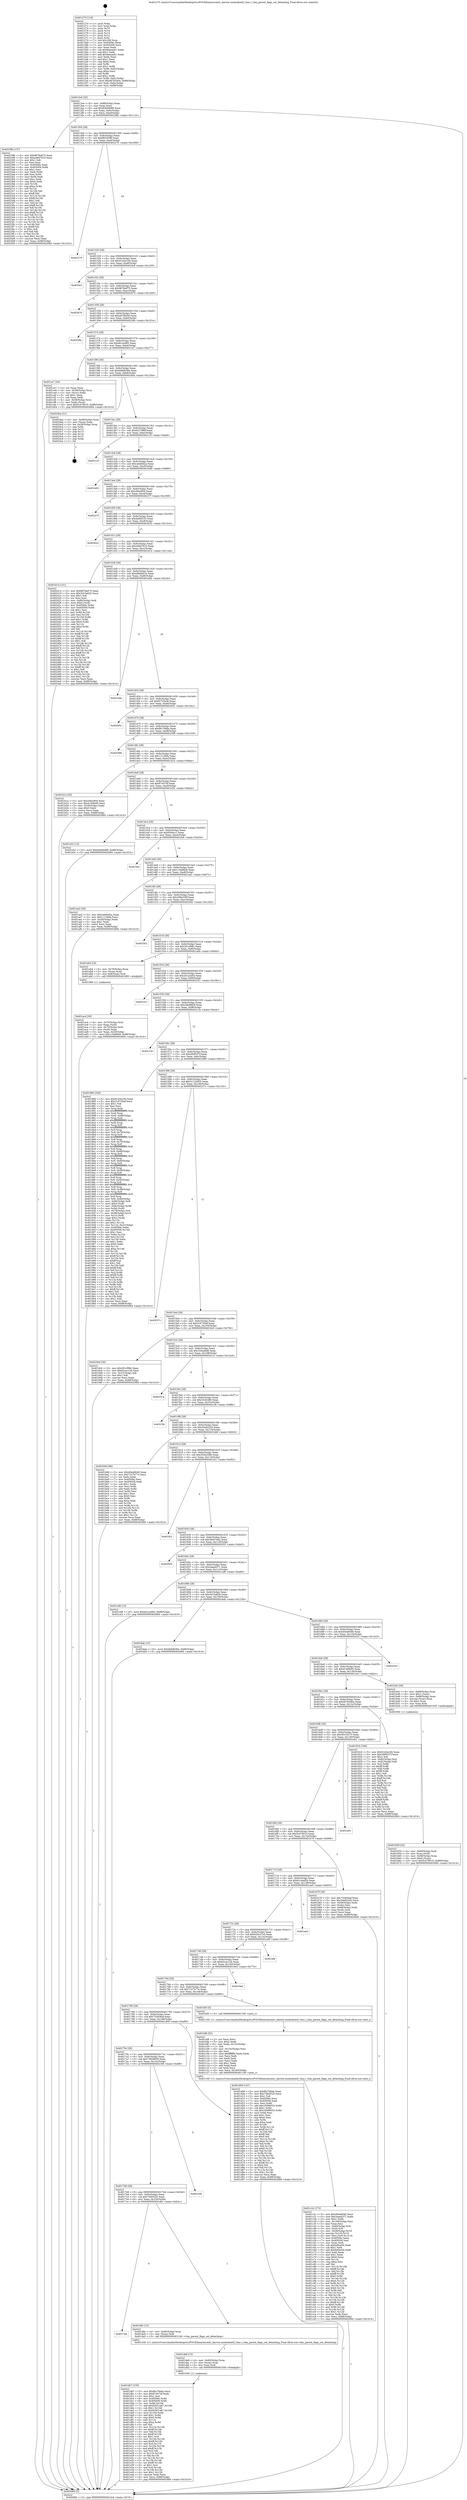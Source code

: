 digraph "0x401270" {
  label = "0x401270 (/mnt/c/Users/mathe/Desktop/tcc/POCII/binaries/extr_darwin-xnubsdnetif_vlan.c_vlan_parent_flags_set_detaching_Final-ollvm.out::main(0))"
  labelloc = "t"
  node[shape=record]

  Entry [label="",width=0.3,height=0.3,shape=circle,fillcolor=black,style=filled]
  "0x4012e4" [label="{
     0x4012e4 [32]\l
     | [instrs]\l
     &nbsp;&nbsp;0x4012e4 \<+6\>: mov -0x88(%rbp),%eax\l
     &nbsp;&nbsp;0x4012ea \<+2\>: mov %eax,%ecx\l
     &nbsp;&nbsp;0x4012ec \<+6\>: sub $0x82849d89,%ecx\l
     &nbsp;&nbsp;0x4012f2 \<+6\>: mov %eax,-0x9c(%rbp)\l
     &nbsp;&nbsp;0x4012f8 \<+6\>: mov %ecx,-0xa0(%rbp)\l
     &nbsp;&nbsp;0x4012fe \<+6\>: je 000000000040238b \<main+0x111b\>\l
  }"]
  "0x40238b" [label="{
     0x40238b [137]\l
     | [instrs]\l
     &nbsp;&nbsp;0x40238b \<+5\>: mov $0x9678a975,%eax\l
     &nbsp;&nbsp;0x402390 \<+5\>: mov $0xe48d7610,%ecx\l
     &nbsp;&nbsp;0x402395 \<+2\>: mov $0x1,%dl\l
     &nbsp;&nbsp;0x402397 \<+2\>: xor %esi,%esi\l
     &nbsp;&nbsp;0x402399 \<+7\>: mov 0x40506c,%edi\l
     &nbsp;&nbsp;0x4023a0 \<+8\>: mov 0x405058,%r8d\l
     &nbsp;&nbsp;0x4023a8 \<+3\>: sub $0x1,%esi\l
     &nbsp;&nbsp;0x4023ab \<+3\>: mov %edi,%r9d\l
     &nbsp;&nbsp;0x4023ae \<+3\>: add %esi,%r9d\l
     &nbsp;&nbsp;0x4023b1 \<+4\>: imul %r9d,%edi\l
     &nbsp;&nbsp;0x4023b5 \<+3\>: and $0x1,%edi\l
     &nbsp;&nbsp;0x4023b8 \<+3\>: cmp $0x0,%edi\l
     &nbsp;&nbsp;0x4023bb \<+4\>: sete %r10b\l
     &nbsp;&nbsp;0x4023bf \<+4\>: cmp $0xa,%r8d\l
     &nbsp;&nbsp;0x4023c3 \<+4\>: setl %r11b\l
     &nbsp;&nbsp;0x4023c7 \<+3\>: mov %r10b,%bl\l
     &nbsp;&nbsp;0x4023ca \<+3\>: xor $0xff,%bl\l
     &nbsp;&nbsp;0x4023cd \<+3\>: mov %r11b,%r14b\l
     &nbsp;&nbsp;0x4023d0 \<+4\>: xor $0xff,%r14b\l
     &nbsp;&nbsp;0x4023d4 \<+3\>: xor $0x1,%dl\l
     &nbsp;&nbsp;0x4023d7 \<+3\>: mov %bl,%r15b\l
     &nbsp;&nbsp;0x4023da \<+4\>: and $0xff,%r15b\l
     &nbsp;&nbsp;0x4023de \<+3\>: and %dl,%r10b\l
     &nbsp;&nbsp;0x4023e1 \<+3\>: mov %r14b,%r12b\l
     &nbsp;&nbsp;0x4023e4 \<+4\>: and $0xff,%r12b\l
     &nbsp;&nbsp;0x4023e8 \<+3\>: and %dl,%r11b\l
     &nbsp;&nbsp;0x4023eb \<+3\>: or %r10b,%r15b\l
     &nbsp;&nbsp;0x4023ee \<+3\>: or %r11b,%r12b\l
     &nbsp;&nbsp;0x4023f1 \<+3\>: xor %r12b,%r15b\l
     &nbsp;&nbsp;0x4023f4 \<+3\>: or %r14b,%bl\l
     &nbsp;&nbsp;0x4023f7 \<+3\>: xor $0xff,%bl\l
     &nbsp;&nbsp;0x4023fa \<+3\>: or $0x1,%dl\l
     &nbsp;&nbsp;0x4023fd \<+2\>: and %dl,%bl\l
     &nbsp;&nbsp;0x4023ff \<+3\>: or %bl,%r15b\l
     &nbsp;&nbsp;0x402402 \<+4\>: test $0x1,%r15b\l
     &nbsp;&nbsp;0x402406 \<+3\>: cmovne %ecx,%eax\l
     &nbsp;&nbsp;0x402409 \<+6\>: mov %eax,-0x88(%rbp)\l
     &nbsp;&nbsp;0x40240f \<+5\>: jmp 0000000000402684 \<main+0x1414\>\l
  }"]
  "0x401304" [label="{
     0x401304 [28]\l
     | [instrs]\l
     &nbsp;&nbsp;0x401304 \<+5\>: jmp 0000000000401309 \<main+0x99\>\l
     &nbsp;&nbsp;0x401309 \<+6\>: mov -0x9c(%rbp),%eax\l
     &nbsp;&nbsp;0x40130f \<+5\>: sub $0x8fc555f8,%eax\l
     &nbsp;&nbsp;0x401314 \<+6\>: mov %eax,-0xa4(%rbp)\l
     &nbsp;&nbsp;0x40131a \<+6\>: je 0000000000402270 \<main+0x1000\>\l
  }"]
  Exit [label="",width=0.3,height=0.3,shape=circle,fillcolor=black,style=filled,peripheries=2]
  "0x402270" [label="{
     0x402270\l
  }", style=dashed]
  "0x401320" [label="{
     0x401320 [28]\l
     | [instrs]\l
     &nbsp;&nbsp;0x401320 \<+5\>: jmp 0000000000401325 \<main+0xb5\>\l
     &nbsp;&nbsp;0x401325 \<+6\>: mov -0x9c(%rbp),%eax\l
     &nbsp;&nbsp;0x40132b \<+5\>: sub $0x91d3a194,%eax\l
     &nbsp;&nbsp;0x401330 \<+6\>: mov %eax,-0xa8(%rbp)\l
     &nbsp;&nbsp;0x401336 \<+6\>: je 00000000004024cf \<main+0x125f\>\l
  }"]
  "0x401db7" [label="{
     0x401db7 [155]\l
     | [instrs]\l
     &nbsp;&nbsp;0x401db7 \<+5\>: mov $0xf9c70b6a,%ecx\l
     &nbsp;&nbsp;0x401dbc \<+5\>: mov $0x87e074f,%edx\l
     &nbsp;&nbsp;0x401dc1 \<+3\>: mov $0x1,%sil\l
     &nbsp;&nbsp;0x401dc4 \<+8\>: mov 0x40506c,%r8d\l
     &nbsp;&nbsp;0x401dcc \<+8\>: mov 0x405058,%r9d\l
     &nbsp;&nbsp;0x401dd4 \<+3\>: mov %r8d,%r10d\l
     &nbsp;&nbsp;0x401dd7 \<+7\>: add $0x92931a67,%r10d\l
     &nbsp;&nbsp;0x401dde \<+4\>: sub $0x1,%r10d\l
     &nbsp;&nbsp;0x401de2 \<+7\>: sub $0x92931a67,%r10d\l
     &nbsp;&nbsp;0x401de9 \<+4\>: imul %r10d,%r8d\l
     &nbsp;&nbsp;0x401ded \<+4\>: and $0x1,%r8d\l
     &nbsp;&nbsp;0x401df1 \<+4\>: cmp $0x0,%r8d\l
     &nbsp;&nbsp;0x401df5 \<+4\>: sete %r11b\l
     &nbsp;&nbsp;0x401df9 \<+4\>: cmp $0xa,%r9d\l
     &nbsp;&nbsp;0x401dfd \<+3\>: setl %bl\l
     &nbsp;&nbsp;0x401e00 \<+3\>: mov %r11b,%r14b\l
     &nbsp;&nbsp;0x401e03 \<+4\>: xor $0xff,%r14b\l
     &nbsp;&nbsp;0x401e07 \<+3\>: mov %bl,%r15b\l
     &nbsp;&nbsp;0x401e0a \<+4\>: xor $0xff,%r15b\l
     &nbsp;&nbsp;0x401e0e \<+4\>: xor $0x1,%sil\l
     &nbsp;&nbsp;0x401e12 \<+3\>: mov %r14b,%r12b\l
     &nbsp;&nbsp;0x401e15 \<+4\>: and $0xff,%r12b\l
     &nbsp;&nbsp;0x401e19 \<+3\>: and %sil,%r11b\l
     &nbsp;&nbsp;0x401e1c \<+3\>: mov %r15b,%r13b\l
     &nbsp;&nbsp;0x401e1f \<+4\>: and $0xff,%r13b\l
     &nbsp;&nbsp;0x401e23 \<+3\>: and %sil,%bl\l
     &nbsp;&nbsp;0x401e26 \<+3\>: or %r11b,%r12b\l
     &nbsp;&nbsp;0x401e29 \<+3\>: or %bl,%r13b\l
     &nbsp;&nbsp;0x401e2c \<+3\>: xor %r13b,%r12b\l
     &nbsp;&nbsp;0x401e2f \<+3\>: or %r15b,%r14b\l
     &nbsp;&nbsp;0x401e32 \<+4\>: xor $0xff,%r14b\l
     &nbsp;&nbsp;0x401e36 \<+4\>: or $0x1,%sil\l
     &nbsp;&nbsp;0x401e3a \<+3\>: and %sil,%r14b\l
     &nbsp;&nbsp;0x401e3d \<+3\>: or %r14b,%r12b\l
     &nbsp;&nbsp;0x401e40 \<+4\>: test $0x1,%r12b\l
     &nbsp;&nbsp;0x401e44 \<+3\>: cmovne %edx,%ecx\l
     &nbsp;&nbsp;0x401e47 \<+6\>: mov %ecx,-0x88(%rbp)\l
     &nbsp;&nbsp;0x401e4d \<+5\>: jmp 0000000000402684 \<main+0x1414\>\l
  }"]
  "0x4024cf" [label="{
     0x4024cf\l
  }", style=dashed]
  "0x40133c" [label="{
     0x40133c [28]\l
     | [instrs]\l
     &nbsp;&nbsp;0x40133c \<+5\>: jmp 0000000000401341 \<main+0xd1\>\l
     &nbsp;&nbsp;0x401341 \<+6\>: mov -0x9c(%rbp),%eax\l
     &nbsp;&nbsp;0x401347 \<+5\>: sub $0x9678a975,%eax\l
     &nbsp;&nbsp;0x40134c \<+6\>: mov %eax,-0xac(%rbp)\l
     &nbsp;&nbsp;0x401352 \<+6\>: je 0000000000402670 \<main+0x1400\>\l
  }"]
  "0x401da8" [label="{
     0x401da8 [15]\l
     | [instrs]\l
     &nbsp;&nbsp;0x401da8 \<+4\>: mov -0x60(%rbp),%rax\l
     &nbsp;&nbsp;0x401dac \<+3\>: mov (%rax),%rax\l
     &nbsp;&nbsp;0x401daf \<+3\>: mov %rax,%rdi\l
     &nbsp;&nbsp;0x401db2 \<+5\>: call 0000000000401030 \<free@plt\>\l
     | [calls]\l
     &nbsp;&nbsp;0x401030 \{1\} (unknown)\l
  }"]
  "0x402670" [label="{
     0x402670\l
  }", style=dashed]
  "0x401358" [label="{
     0x401358 [28]\l
     | [instrs]\l
     &nbsp;&nbsp;0x401358 \<+5\>: jmp 000000000040135d \<main+0xed\>\l
     &nbsp;&nbsp;0x40135d \<+6\>: mov -0x9c(%rbp),%eax\l
     &nbsp;&nbsp;0x401363 \<+5\>: sub $0xa67fb63d,%eax\l
     &nbsp;&nbsp;0x401368 \<+6\>: mov %eax,-0xb0(%rbp)\l
     &nbsp;&nbsp;0x40136e \<+6\>: je 000000000040228e \<main+0x101e\>\l
  }"]
  "0x4017d4" [label="{
     0x4017d4\l
  }", style=dashed]
  "0x40228e" [label="{
     0x40228e\l
  }", style=dashed]
  "0x401374" [label="{
     0x401374 [28]\l
     | [instrs]\l
     &nbsp;&nbsp;0x401374 \<+5\>: jmp 0000000000401379 \<main+0x109\>\l
     &nbsp;&nbsp;0x401379 \<+6\>: mov -0x9c(%rbp),%eax\l
     &nbsp;&nbsp;0x40137f \<+5\>: sub $0xbb1ac683,%eax\l
     &nbsp;&nbsp;0x401384 \<+6\>: mov %eax,-0xb4(%rbp)\l
     &nbsp;&nbsp;0x40138a \<+6\>: je 0000000000401ce7 \<main+0xa77\>\l
  }"]
  "0x401d9c" [label="{
     0x401d9c [12]\l
     | [instrs]\l
     &nbsp;&nbsp;0x401d9c \<+4\>: mov -0x60(%rbp),%rax\l
     &nbsp;&nbsp;0x401da0 \<+3\>: mov (%rax),%rdi\l
     &nbsp;&nbsp;0x401da3 \<+5\>: call 0000000000401240 \<vlan_parent_flags_set_detaching\>\l
     | [calls]\l
     &nbsp;&nbsp;0x401240 \{1\} (/mnt/c/Users/mathe/Desktop/tcc/POCII/binaries/extr_darwin-xnubsdnetif_vlan.c_vlan_parent_flags_set_detaching_Final-ollvm.out::vlan_parent_flags_set_detaching)\l
  }"]
  "0x401ce7" [label="{
     0x401ce7 [34]\l
     | [instrs]\l
     &nbsp;&nbsp;0x401ce7 \<+2\>: xor %eax,%eax\l
     &nbsp;&nbsp;0x401ce9 \<+4\>: mov -0x58(%rbp),%rcx\l
     &nbsp;&nbsp;0x401ced \<+2\>: mov (%rcx),%edx\l
     &nbsp;&nbsp;0x401cef \<+3\>: sub $0x1,%eax\l
     &nbsp;&nbsp;0x401cf2 \<+2\>: sub %eax,%edx\l
     &nbsp;&nbsp;0x401cf4 \<+4\>: mov -0x58(%rbp),%rcx\l
     &nbsp;&nbsp;0x401cf8 \<+2\>: mov %edx,(%rcx)\l
     &nbsp;&nbsp;0x401cfa \<+10\>: movl $0x5c478010,-0x88(%rbp)\l
     &nbsp;&nbsp;0x401d04 \<+5\>: jmp 0000000000402684 \<main+0x1414\>\l
  }"]
  "0x401390" [label="{
     0x401390 [28]\l
     | [instrs]\l
     &nbsp;&nbsp;0x401390 \<+5\>: jmp 0000000000401395 \<main+0x125\>\l
     &nbsp;&nbsp;0x401395 \<+6\>: mov -0x9c(%rbp),%eax\l
     &nbsp;&nbsp;0x40139b \<+5\>: sub $0xbb8d638e,%eax\l
     &nbsp;&nbsp;0x4013a0 \<+6\>: mov %eax,-0xb8(%rbp)\l
     &nbsp;&nbsp;0x4013a6 \<+6\>: je 00000000004024ba \<main+0x124a\>\l
  }"]
  "0x4017b8" [label="{
     0x4017b8 [28]\l
     | [instrs]\l
     &nbsp;&nbsp;0x4017b8 \<+5\>: jmp 00000000004017bd \<main+0x54d\>\l
     &nbsp;&nbsp;0x4017bd \<+6\>: mov -0x9c(%rbp),%eax\l
     &nbsp;&nbsp;0x4017c3 \<+5\>: sub $0x73fd3525,%eax\l
     &nbsp;&nbsp;0x4017c8 \<+6\>: mov %eax,-0x150(%rbp)\l
     &nbsp;&nbsp;0x4017ce \<+6\>: je 0000000000401d9c \<main+0xb2c\>\l
  }"]
  "0x4024ba" [label="{
     0x4024ba [21]\l
     | [instrs]\l
     &nbsp;&nbsp;0x4024ba \<+4\>: mov -0x80(%rbp),%rax\l
     &nbsp;&nbsp;0x4024be \<+2\>: mov (%rax),%eax\l
     &nbsp;&nbsp;0x4024c0 \<+4\>: lea -0x28(%rbp),%rsp\l
     &nbsp;&nbsp;0x4024c4 \<+1\>: pop %rbx\l
     &nbsp;&nbsp;0x4024c5 \<+2\>: pop %r12\l
     &nbsp;&nbsp;0x4024c7 \<+2\>: pop %r13\l
     &nbsp;&nbsp;0x4024c9 \<+2\>: pop %r14\l
     &nbsp;&nbsp;0x4024cb \<+2\>: pop %r15\l
     &nbsp;&nbsp;0x4024cd \<+1\>: pop %rbp\l
     &nbsp;&nbsp;0x4024ce \<+1\>: ret\l
  }"]
  "0x4013ac" [label="{
     0x4013ac [28]\l
     | [instrs]\l
     &nbsp;&nbsp;0x4013ac \<+5\>: jmp 00000000004013b1 \<main+0x141\>\l
     &nbsp;&nbsp;0x4013b1 \<+6\>: mov -0x9c(%rbp),%eax\l
     &nbsp;&nbsp;0x4013b7 \<+5\>: sub $0xbc278f6f,%eax\l
     &nbsp;&nbsp;0x4013bc \<+6\>: mov %eax,-0xbc(%rbp)\l
     &nbsp;&nbsp;0x4013c2 \<+6\>: je 000000000040212f \<main+0xebf\>\l
  }"]
  "0x402168" [label="{
     0x402168\l
  }", style=dashed]
  "0x40212f" [label="{
     0x40212f\l
  }", style=dashed]
  "0x4013c8" [label="{
     0x4013c8 [28]\l
     | [instrs]\l
     &nbsp;&nbsp;0x4013c8 \<+5\>: jmp 00000000004013cd \<main+0x15d\>\l
     &nbsp;&nbsp;0x4013cd \<+6\>: mov -0x9c(%rbp),%eax\l
     &nbsp;&nbsp;0x4013d3 \<+5\>: sub $0xcedd4d2a,%eax\l
     &nbsp;&nbsp;0x4013d8 \<+6\>: mov %eax,-0xc0(%rbp)\l
     &nbsp;&nbsp;0x4013de \<+6\>: je 0000000000401b00 \<main+0x890\>\l
  }"]
  "0x40179c" [label="{
     0x40179c [28]\l
     | [instrs]\l
     &nbsp;&nbsp;0x40179c \<+5\>: jmp 00000000004017a1 \<main+0x531\>\l
     &nbsp;&nbsp;0x4017a1 \<+6\>: mov -0x9c(%rbp),%eax\l
     &nbsp;&nbsp;0x4017a7 \<+5\>: sub $0x73858659,%eax\l
     &nbsp;&nbsp;0x4017ac \<+6\>: mov %eax,-0x14c(%rbp)\l
     &nbsp;&nbsp;0x4017b2 \<+6\>: je 0000000000402168 \<main+0xef8\>\l
  }"]
  "0x401b00" [label="{
     0x401b00\l
  }", style=dashed]
  "0x4013e4" [label="{
     0x4013e4 [28]\l
     | [instrs]\l
     &nbsp;&nbsp;0x4013e4 \<+5\>: jmp 00000000004013e9 \<main+0x179\>\l
     &nbsp;&nbsp;0x4013e9 \<+6\>: mov -0x9c(%rbp),%eax\l
     &nbsp;&nbsp;0x4013ef \<+5\>: sub $0xcf4ec804,%eax\l
     &nbsp;&nbsp;0x4013f4 \<+6\>: mov %eax,-0xc4(%rbp)\l
     &nbsp;&nbsp;0x4013fa \<+6\>: je 000000000040227f \<main+0x100f\>\l
  }"]
  "0x401d09" [label="{
     0x401d09 [147]\l
     | [instrs]\l
     &nbsp;&nbsp;0x401d09 \<+5\>: mov $0xf9c70b6a,%eax\l
     &nbsp;&nbsp;0x401d0e \<+5\>: mov $0x73fd3525,%ecx\l
     &nbsp;&nbsp;0x401d13 \<+2\>: mov $0x1,%dl\l
     &nbsp;&nbsp;0x401d15 \<+7\>: mov 0x40506c,%esi\l
     &nbsp;&nbsp;0x401d1c \<+7\>: mov 0x405058,%edi\l
     &nbsp;&nbsp;0x401d23 \<+3\>: mov %esi,%r8d\l
     &nbsp;&nbsp;0x401d26 \<+7\>: add $0x16596053,%r8d\l
     &nbsp;&nbsp;0x401d2d \<+4\>: sub $0x1,%r8d\l
     &nbsp;&nbsp;0x401d31 \<+7\>: sub $0x16596053,%r8d\l
     &nbsp;&nbsp;0x401d38 \<+4\>: imul %r8d,%esi\l
     &nbsp;&nbsp;0x401d3c \<+3\>: and $0x1,%esi\l
     &nbsp;&nbsp;0x401d3f \<+3\>: cmp $0x0,%esi\l
     &nbsp;&nbsp;0x401d42 \<+4\>: sete %r9b\l
     &nbsp;&nbsp;0x401d46 \<+3\>: cmp $0xa,%edi\l
     &nbsp;&nbsp;0x401d49 \<+4\>: setl %r10b\l
     &nbsp;&nbsp;0x401d4d \<+3\>: mov %r9b,%r11b\l
     &nbsp;&nbsp;0x401d50 \<+4\>: xor $0xff,%r11b\l
     &nbsp;&nbsp;0x401d54 \<+3\>: mov %r10b,%bl\l
     &nbsp;&nbsp;0x401d57 \<+3\>: xor $0xff,%bl\l
     &nbsp;&nbsp;0x401d5a \<+3\>: xor $0x0,%dl\l
     &nbsp;&nbsp;0x401d5d \<+3\>: mov %r11b,%r14b\l
     &nbsp;&nbsp;0x401d60 \<+4\>: and $0x0,%r14b\l
     &nbsp;&nbsp;0x401d64 \<+3\>: and %dl,%r9b\l
     &nbsp;&nbsp;0x401d67 \<+3\>: mov %bl,%r15b\l
     &nbsp;&nbsp;0x401d6a \<+4\>: and $0x0,%r15b\l
     &nbsp;&nbsp;0x401d6e \<+3\>: and %dl,%r10b\l
     &nbsp;&nbsp;0x401d71 \<+3\>: or %r9b,%r14b\l
     &nbsp;&nbsp;0x401d74 \<+3\>: or %r10b,%r15b\l
     &nbsp;&nbsp;0x401d77 \<+3\>: xor %r15b,%r14b\l
     &nbsp;&nbsp;0x401d7a \<+3\>: or %bl,%r11b\l
     &nbsp;&nbsp;0x401d7d \<+4\>: xor $0xff,%r11b\l
     &nbsp;&nbsp;0x401d81 \<+3\>: or $0x0,%dl\l
     &nbsp;&nbsp;0x401d84 \<+3\>: and %dl,%r11b\l
     &nbsp;&nbsp;0x401d87 \<+3\>: or %r11b,%r14b\l
     &nbsp;&nbsp;0x401d8a \<+4\>: test $0x1,%r14b\l
     &nbsp;&nbsp;0x401d8e \<+3\>: cmovne %ecx,%eax\l
     &nbsp;&nbsp;0x401d91 \<+6\>: mov %eax,-0x88(%rbp)\l
     &nbsp;&nbsp;0x401d97 \<+5\>: jmp 0000000000402684 \<main+0x1414\>\l
  }"]
  "0x40227f" [label="{
     0x40227f\l
  }", style=dashed]
  "0x401400" [label="{
     0x401400 [28]\l
     | [instrs]\l
     &nbsp;&nbsp;0x401400 \<+5\>: jmp 0000000000401405 \<main+0x195\>\l
     &nbsp;&nbsp;0x401405 \<+6\>: mov -0x9c(%rbp),%eax\l
     &nbsp;&nbsp;0x40140b \<+5\>: sub $0xde60f155,%eax\l
     &nbsp;&nbsp;0x401410 \<+6\>: mov %eax,-0xc8(%rbp)\l
     &nbsp;&nbsp;0x401416 \<+6\>: je 0000000000402632 \<main+0x13c2\>\l
  }"]
  "0x401c2c" [label="{
     0x401c2c [172]\l
     | [instrs]\l
     &nbsp;&nbsp;0x401c2c \<+5\>: mov $0x40edd046,%ecx\l
     &nbsp;&nbsp;0x401c31 \<+5\>: mov $0x3aaad371,%edx\l
     &nbsp;&nbsp;0x401c36 \<+3\>: mov $0x1,%r8b\l
     &nbsp;&nbsp;0x401c39 \<+6\>: mov -0x160(%rbp),%esi\l
     &nbsp;&nbsp;0x401c3f \<+3\>: imul %eax,%esi\l
     &nbsp;&nbsp;0x401c42 \<+4\>: mov -0x60(%rbp),%r9\l
     &nbsp;&nbsp;0x401c46 \<+3\>: mov (%r9),%r9\l
     &nbsp;&nbsp;0x401c49 \<+4\>: mov -0x58(%rbp),%r10\l
     &nbsp;&nbsp;0x401c4d \<+3\>: movslq (%r10),%r10\l
     &nbsp;&nbsp;0x401c50 \<+4\>: mov %esi,(%r9,%r10,4)\l
     &nbsp;&nbsp;0x401c54 \<+7\>: mov 0x40506c,%eax\l
     &nbsp;&nbsp;0x401c5b \<+7\>: mov 0x405058,%esi\l
     &nbsp;&nbsp;0x401c62 \<+2\>: mov %eax,%edi\l
     &nbsp;&nbsp;0x401c64 \<+6\>: sub $0xbd0ee04,%edi\l
     &nbsp;&nbsp;0x401c6a \<+3\>: sub $0x1,%edi\l
     &nbsp;&nbsp;0x401c6d \<+6\>: add $0xbd0ee04,%edi\l
     &nbsp;&nbsp;0x401c73 \<+3\>: imul %edi,%eax\l
     &nbsp;&nbsp;0x401c76 \<+3\>: and $0x1,%eax\l
     &nbsp;&nbsp;0x401c79 \<+3\>: cmp $0x0,%eax\l
     &nbsp;&nbsp;0x401c7c \<+4\>: sete %r11b\l
     &nbsp;&nbsp;0x401c80 \<+3\>: cmp $0xa,%esi\l
     &nbsp;&nbsp;0x401c83 \<+3\>: setl %bl\l
     &nbsp;&nbsp;0x401c86 \<+3\>: mov %r11b,%r14b\l
     &nbsp;&nbsp;0x401c89 \<+4\>: xor $0xff,%r14b\l
     &nbsp;&nbsp;0x401c8d \<+3\>: mov %bl,%r15b\l
     &nbsp;&nbsp;0x401c90 \<+4\>: xor $0xff,%r15b\l
     &nbsp;&nbsp;0x401c94 \<+4\>: xor $0x0,%r8b\l
     &nbsp;&nbsp;0x401c98 \<+3\>: mov %r14b,%r12b\l
     &nbsp;&nbsp;0x401c9b \<+4\>: and $0x0,%r12b\l
     &nbsp;&nbsp;0x401c9f \<+3\>: and %r8b,%r11b\l
     &nbsp;&nbsp;0x401ca2 \<+3\>: mov %r15b,%r13b\l
     &nbsp;&nbsp;0x401ca5 \<+4\>: and $0x0,%r13b\l
     &nbsp;&nbsp;0x401ca9 \<+3\>: and %r8b,%bl\l
     &nbsp;&nbsp;0x401cac \<+3\>: or %r11b,%r12b\l
     &nbsp;&nbsp;0x401caf \<+3\>: or %bl,%r13b\l
     &nbsp;&nbsp;0x401cb2 \<+3\>: xor %r13b,%r12b\l
     &nbsp;&nbsp;0x401cb5 \<+3\>: or %r15b,%r14b\l
     &nbsp;&nbsp;0x401cb8 \<+4\>: xor $0xff,%r14b\l
     &nbsp;&nbsp;0x401cbc \<+4\>: or $0x0,%r8b\l
     &nbsp;&nbsp;0x401cc0 \<+3\>: and %r8b,%r14b\l
     &nbsp;&nbsp;0x401cc3 \<+3\>: or %r14b,%r12b\l
     &nbsp;&nbsp;0x401cc6 \<+4\>: test $0x1,%r12b\l
     &nbsp;&nbsp;0x401cca \<+3\>: cmovne %edx,%ecx\l
     &nbsp;&nbsp;0x401ccd \<+6\>: mov %ecx,-0x88(%rbp)\l
     &nbsp;&nbsp;0x401cd3 \<+5\>: jmp 0000000000402684 \<main+0x1414\>\l
  }"]
  "0x402632" [label="{
     0x402632\l
  }", style=dashed]
  "0x40141c" [label="{
     0x40141c [28]\l
     | [instrs]\l
     &nbsp;&nbsp;0x40141c \<+5\>: jmp 0000000000401421 \<main+0x1b1\>\l
     &nbsp;&nbsp;0x401421 \<+6\>: mov -0x9c(%rbp),%eax\l
     &nbsp;&nbsp;0x401427 \<+5\>: sub $0xe48d7610,%eax\l
     &nbsp;&nbsp;0x40142c \<+6\>: mov %eax,-0xcc(%rbp)\l
     &nbsp;&nbsp;0x401432 \<+6\>: je 0000000000402414 \<main+0x11a4\>\l
  }"]
  "0x401bf8" [label="{
     0x401bf8 [52]\l
     | [instrs]\l
     &nbsp;&nbsp;0x401bf8 \<+2\>: xor %ecx,%ecx\l
     &nbsp;&nbsp;0x401bfa \<+5\>: mov $0x2,%edx\l
     &nbsp;&nbsp;0x401bff \<+6\>: mov %edx,-0x15c(%rbp)\l
     &nbsp;&nbsp;0x401c05 \<+1\>: cltd\l
     &nbsp;&nbsp;0x401c06 \<+6\>: mov -0x15c(%rbp),%esi\l
     &nbsp;&nbsp;0x401c0c \<+2\>: idiv %esi\l
     &nbsp;&nbsp;0x401c0e \<+6\>: imul $0xfffffffe,%edx,%edx\l
     &nbsp;&nbsp;0x401c14 \<+2\>: mov %ecx,%edi\l
     &nbsp;&nbsp;0x401c16 \<+2\>: sub %edx,%edi\l
     &nbsp;&nbsp;0x401c18 \<+2\>: mov %ecx,%edx\l
     &nbsp;&nbsp;0x401c1a \<+3\>: sub $0x1,%edx\l
     &nbsp;&nbsp;0x401c1d \<+2\>: add %edx,%edi\l
     &nbsp;&nbsp;0x401c1f \<+2\>: sub %edi,%ecx\l
     &nbsp;&nbsp;0x401c21 \<+6\>: mov %ecx,-0x160(%rbp)\l
     &nbsp;&nbsp;0x401c27 \<+5\>: call 0000000000401160 \<next_i\>\l
     | [calls]\l
     &nbsp;&nbsp;0x401160 \{1\} (/mnt/c/Users/mathe/Desktop/tcc/POCII/binaries/extr_darwin-xnubsdnetif_vlan.c_vlan_parent_flags_set_detaching_Final-ollvm.out::next_i)\l
  }"]
  "0x402414" [label="{
     0x402414 [151]\l
     | [instrs]\l
     &nbsp;&nbsp;0x402414 \<+5\>: mov $0x9678a975,%eax\l
     &nbsp;&nbsp;0x402419 \<+5\>: mov $0x3d15a62b,%ecx\l
     &nbsp;&nbsp;0x40241e \<+2\>: mov $0x1,%dl\l
     &nbsp;&nbsp;0x402420 \<+2\>: xor %esi,%esi\l
     &nbsp;&nbsp;0x402422 \<+4\>: mov -0x80(%rbp),%rdi\l
     &nbsp;&nbsp;0x402426 \<+6\>: movl $0x0,(%rdi)\l
     &nbsp;&nbsp;0x40242c \<+8\>: mov 0x40506c,%r8d\l
     &nbsp;&nbsp;0x402434 \<+8\>: mov 0x405058,%r9d\l
     &nbsp;&nbsp;0x40243c \<+3\>: sub $0x1,%esi\l
     &nbsp;&nbsp;0x40243f \<+3\>: mov %r8d,%r10d\l
     &nbsp;&nbsp;0x402442 \<+3\>: add %esi,%r10d\l
     &nbsp;&nbsp;0x402445 \<+4\>: imul %r10d,%r8d\l
     &nbsp;&nbsp;0x402449 \<+4\>: and $0x1,%r8d\l
     &nbsp;&nbsp;0x40244d \<+4\>: cmp $0x0,%r8d\l
     &nbsp;&nbsp;0x402451 \<+4\>: sete %r11b\l
     &nbsp;&nbsp;0x402455 \<+4\>: cmp $0xa,%r9d\l
     &nbsp;&nbsp;0x402459 \<+3\>: setl %bl\l
     &nbsp;&nbsp;0x40245c \<+3\>: mov %r11b,%r14b\l
     &nbsp;&nbsp;0x40245f \<+4\>: xor $0xff,%r14b\l
     &nbsp;&nbsp;0x402463 \<+3\>: mov %bl,%r15b\l
     &nbsp;&nbsp;0x402466 \<+4\>: xor $0xff,%r15b\l
     &nbsp;&nbsp;0x40246a \<+3\>: xor $0x1,%dl\l
     &nbsp;&nbsp;0x40246d \<+3\>: mov %r14b,%r12b\l
     &nbsp;&nbsp;0x402470 \<+4\>: and $0xff,%r12b\l
     &nbsp;&nbsp;0x402474 \<+3\>: and %dl,%r11b\l
     &nbsp;&nbsp;0x402477 \<+3\>: mov %r15b,%r13b\l
     &nbsp;&nbsp;0x40247a \<+4\>: and $0xff,%r13b\l
     &nbsp;&nbsp;0x40247e \<+2\>: and %dl,%bl\l
     &nbsp;&nbsp;0x402480 \<+3\>: or %r11b,%r12b\l
     &nbsp;&nbsp;0x402483 \<+3\>: or %bl,%r13b\l
     &nbsp;&nbsp;0x402486 \<+3\>: xor %r13b,%r12b\l
     &nbsp;&nbsp;0x402489 \<+3\>: or %r15b,%r14b\l
     &nbsp;&nbsp;0x40248c \<+4\>: xor $0xff,%r14b\l
     &nbsp;&nbsp;0x402490 \<+3\>: or $0x1,%dl\l
     &nbsp;&nbsp;0x402493 \<+3\>: and %dl,%r14b\l
     &nbsp;&nbsp;0x402496 \<+3\>: or %r14b,%r12b\l
     &nbsp;&nbsp;0x402499 \<+4\>: test $0x1,%r12b\l
     &nbsp;&nbsp;0x40249d \<+3\>: cmovne %ecx,%eax\l
     &nbsp;&nbsp;0x4024a0 \<+6\>: mov %eax,-0x88(%rbp)\l
     &nbsp;&nbsp;0x4024a6 \<+5\>: jmp 0000000000402684 \<main+0x1414\>\l
  }"]
  "0x401438" [label="{
     0x401438 [28]\l
     | [instrs]\l
     &nbsp;&nbsp;0x401438 \<+5\>: jmp 000000000040143d \<main+0x1cd\>\l
     &nbsp;&nbsp;0x40143d \<+6\>: mov -0x9c(%rbp),%eax\l
     &nbsp;&nbsp;0x401443 \<+5\>: sub $0xe8bbbb1b,%eax\l
     &nbsp;&nbsp;0x401448 \<+6\>: mov %eax,-0xd0(%rbp)\l
     &nbsp;&nbsp;0x40144e \<+6\>: je 0000000000401e9e \<main+0xc2e\>\l
  }"]
  "0x401780" [label="{
     0x401780 [28]\l
     | [instrs]\l
     &nbsp;&nbsp;0x401780 \<+5\>: jmp 0000000000401785 \<main+0x515\>\l
     &nbsp;&nbsp;0x401785 \<+6\>: mov -0x9c(%rbp),%eax\l
     &nbsp;&nbsp;0x40178b \<+5\>: sub $0x732836af,%eax\l
     &nbsp;&nbsp;0x401790 \<+6\>: mov %eax,-0x148(%rbp)\l
     &nbsp;&nbsp;0x401796 \<+6\>: je 0000000000401d09 \<main+0xa99\>\l
  }"]
  "0x401e9e" [label="{
     0x401e9e\l
  }", style=dashed]
  "0x401454" [label="{
     0x401454 [28]\l
     | [instrs]\l
     &nbsp;&nbsp;0x401454 \<+5\>: jmp 0000000000401459 \<main+0x1e9\>\l
     &nbsp;&nbsp;0x401459 \<+6\>: mov -0x9c(%rbp),%eax\l
     &nbsp;&nbsp;0x40145f \<+5\>: sub $0xf2725e3e,%eax\l
     &nbsp;&nbsp;0x401464 \<+6\>: mov %eax,-0xd4(%rbp)\l
     &nbsp;&nbsp;0x40146a \<+6\>: je 000000000040265c \<main+0x13ec\>\l
  }"]
  "0x401bf3" [label="{
     0x401bf3 [5]\l
     | [instrs]\l
     &nbsp;&nbsp;0x401bf3 \<+5\>: call 0000000000401160 \<next_i\>\l
     | [calls]\l
     &nbsp;&nbsp;0x401160 \{1\} (/mnt/c/Users/mathe/Desktop/tcc/POCII/binaries/extr_darwin-xnubsdnetif_vlan.c_vlan_parent_flags_set_detaching_Final-ollvm.out::next_i)\l
  }"]
  "0x40265c" [label="{
     0x40265c\l
  }", style=dashed]
  "0x401470" [label="{
     0x401470 [28]\l
     | [instrs]\l
     &nbsp;&nbsp;0x401470 \<+5\>: jmp 0000000000401475 \<main+0x205\>\l
     &nbsp;&nbsp;0x401475 \<+6\>: mov -0x9c(%rbp),%eax\l
     &nbsp;&nbsp;0x40147b \<+5\>: sub $0xf9c70b6a,%eax\l
     &nbsp;&nbsp;0x401480 \<+6\>: mov %eax,-0xd8(%rbp)\l
     &nbsp;&nbsp;0x401486 \<+6\>: je 0000000000402588 \<main+0x1318\>\l
  }"]
  "0x401764" [label="{
     0x401764 [28]\l
     | [instrs]\l
     &nbsp;&nbsp;0x401764 \<+5\>: jmp 0000000000401769 \<main+0x4f9\>\l
     &nbsp;&nbsp;0x401769 \<+6\>: mov -0x9c(%rbp),%eax\l
     &nbsp;&nbsp;0x40176f \<+5\>: sub $0x71e7b77e,%eax\l
     &nbsp;&nbsp;0x401774 \<+6\>: mov %eax,-0x144(%rbp)\l
     &nbsp;&nbsp;0x40177a \<+6\>: je 0000000000401bf3 \<main+0x983\>\l
  }"]
  "0x402588" [label="{
     0x402588\l
  }", style=dashed]
  "0x40148c" [label="{
     0x40148c [28]\l
     | [instrs]\l
     &nbsp;&nbsp;0x40148c \<+5\>: jmp 0000000000401491 \<main+0x221\>\l
     &nbsp;&nbsp;0x401491 \<+6\>: mov -0x9c(%rbp),%eax\l
     &nbsp;&nbsp;0x401497 \<+5\>: sub $0x111269a,%eax\l
     &nbsp;&nbsp;0x40149c \<+6\>: mov %eax,-0xdc(%rbp)\l
     &nbsp;&nbsp;0x4014a2 \<+6\>: je 0000000000401b1e \<main+0x8ae\>\l
  }"]
  "0x4019e4" [label="{
     0x4019e4\l
  }", style=dashed]
  "0x401b1e" [label="{
     0x401b1e [30]\l
     | [instrs]\l
     &nbsp;&nbsp;0x401b1e \<+5\>: mov $0xcf4ec804,%eax\l
     &nbsp;&nbsp;0x401b23 \<+5\>: mov $0x4146fe95,%ecx\l
     &nbsp;&nbsp;0x401b28 \<+3\>: mov -0x30(%rbp),%edx\l
     &nbsp;&nbsp;0x401b2b \<+3\>: cmp $0x0,%edx\l
     &nbsp;&nbsp;0x401b2e \<+3\>: cmove %ecx,%eax\l
     &nbsp;&nbsp;0x401b31 \<+6\>: mov %eax,-0x88(%rbp)\l
     &nbsp;&nbsp;0x401b37 \<+5\>: jmp 0000000000402684 \<main+0x1414\>\l
  }"]
  "0x4014a8" [label="{
     0x4014a8 [28]\l
     | [instrs]\l
     &nbsp;&nbsp;0x4014a8 \<+5\>: jmp 00000000004014ad \<main+0x23d\>\l
     &nbsp;&nbsp;0x4014ad \<+6\>: mov -0x9c(%rbp),%eax\l
     &nbsp;&nbsp;0x4014b3 \<+5\>: sub $0x87e074f,%eax\l
     &nbsp;&nbsp;0x4014b8 \<+6\>: mov %eax,-0xe0(%rbp)\l
     &nbsp;&nbsp;0x4014be \<+6\>: je 0000000000401e52 \<main+0xbe2\>\l
  }"]
  "0x401748" [label="{
     0x401748 [28]\l
     | [instrs]\l
     &nbsp;&nbsp;0x401748 \<+5\>: jmp 000000000040174d \<main+0x4dd\>\l
     &nbsp;&nbsp;0x40174d \<+6\>: mov -0x9c(%rbp),%eax\l
     &nbsp;&nbsp;0x401753 \<+5\>: sub $0x62cac126,%eax\l
     &nbsp;&nbsp;0x401758 \<+6\>: mov %eax,-0x140(%rbp)\l
     &nbsp;&nbsp;0x40175e \<+6\>: je 00000000004019e4 \<main+0x774\>\l
  }"]
  "0x401e52" [label="{
     0x401e52 [15]\l
     | [instrs]\l
     &nbsp;&nbsp;0x401e52 \<+10\>: movl $0x82849d89,-0x88(%rbp)\l
     &nbsp;&nbsp;0x401e5c \<+5\>: jmp 0000000000402684 \<main+0x1414\>\l
  }"]
  "0x4014c4" [label="{
     0x4014c4 [28]\l
     | [instrs]\l
     &nbsp;&nbsp;0x4014c4 \<+5\>: jmp 00000000004014c9 \<main+0x259\>\l
     &nbsp;&nbsp;0x4014c9 \<+6\>: mov -0x9c(%rbp),%eax\l
     &nbsp;&nbsp;0x4014cf \<+5\>: sub $0x9294cc1,%eax\l
     &nbsp;&nbsp;0x4014d4 \<+6\>: mov %eax,-0xe4(%rbp)\l
     &nbsp;&nbsp;0x4014da \<+6\>: je 0000000000401fa4 \<main+0xd34\>\l
  }"]
  "0x401ef9" [label="{
     0x401ef9\l
  }", style=dashed]
  "0x401fa4" [label="{
     0x401fa4\l
  }", style=dashed]
  "0x4014e0" [label="{
     0x4014e0 [28]\l
     | [instrs]\l
     &nbsp;&nbsp;0x4014e0 \<+5\>: jmp 00000000004014e5 \<main+0x275\>\l
     &nbsp;&nbsp;0x4014e5 \<+6\>: mov -0x9c(%rbp),%eax\l
     &nbsp;&nbsp;0x4014eb \<+5\>: sub $0x119a96e8,%eax\l
     &nbsp;&nbsp;0x4014f0 \<+6\>: mov %eax,-0xe8(%rbp)\l
     &nbsp;&nbsp;0x4014f6 \<+6\>: je 0000000000401ae2 \<main+0x872\>\l
  }"]
  "0x40172c" [label="{
     0x40172c [28]\l
     | [instrs]\l
     &nbsp;&nbsp;0x40172c \<+5\>: jmp 0000000000401731 \<main+0x4c1\>\l
     &nbsp;&nbsp;0x401731 \<+6\>: mov -0x9c(%rbp),%eax\l
     &nbsp;&nbsp;0x401737 \<+5\>: sub $0x626c47c6,%eax\l
     &nbsp;&nbsp;0x40173c \<+6\>: mov %eax,-0x13c(%rbp)\l
     &nbsp;&nbsp;0x401742 \<+6\>: je 0000000000401ef9 \<main+0xc89\>\l
  }"]
  "0x401ae2" [label="{
     0x401ae2 [30]\l
     | [instrs]\l
     &nbsp;&nbsp;0x401ae2 \<+5\>: mov $0xcedd4d2a,%eax\l
     &nbsp;&nbsp;0x401ae7 \<+5\>: mov $0x111269a,%ecx\l
     &nbsp;&nbsp;0x401aec \<+3\>: mov -0x30(%rbp),%edx\l
     &nbsp;&nbsp;0x401aef \<+3\>: cmp $0x1,%edx\l
     &nbsp;&nbsp;0x401af2 \<+3\>: cmovl %ecx,%eax\l
     &nbsp;&nbsp;0x401af5 \<+6\>: mov %eax,-0x88(%rbp)\l
     &nbsp;&nbsp;0x401afb \<+5\>: jmp 0000000000402684 \<main+0x1414\>\l
  }"]
  "0x4014fc" [label="{
     0x4014fc [28]\l
     | [instrs]\l
     &nbsp;&nbsp;0x4014fc \<+5\>: jmp 0000000000401501 \<main+0x291\>\l
     &nbsp;&nbsp;0x401501 \<+6\>: mov -0x9c(%rbp),%eax\l
     &nbsp;&nbsp;0x401507 \<+5\>: sub $0x209e330f,%eax\l
     &nbsp;&nbsp;0x40150c \<+6\>: mov %eax,-0xec(%rbp)\l
     &nbsp;&nbsp;0x401512 \<+6\>: je 00000000004025b2 \<main+0x1342\>\l
  }"]
  "0x401aa5" [label="{
     0x401aa5\l
  }", style=dashed]
  "0x4025b2" [label="{
     0x4025b2\l
  }", style=dashed]
  "0x401518" [label="{
     0x401518 [28]\l
     | [instrs]\l
     &nbsp;&nbsp;0x401518 \<+5\>: jmp 000000000040151d \<main+0x2ad\>\l
     &nbsp;&nbsp;0x40151d \<+6\>: mov -0x9c(%rbp),%eax\l
     &nbsp;&nbsp;0x401523 \<+5\>: sub $0x261cf98c,%eax\l
     &nbsp;&nbsp;0x401528 \<+6\>: mov %eax,-0xf0(%rbp)\l
     &nbsp;&nbsp;0x40152e \<+6\>: je 0000000000401ab4 \<main+0x844\>\l
  }"]
  "0x401710" [label="{
     0x401710 [28]\l
     | [instrs]\l
     &nbsp;&nbsp;0x401710 \<+5\>: jmp 0000000000401715 \<main+0x4a5\>\l
     &nbsp;&nbsp;0x401715 \<+6\>: mov -0x9c(%rbp),%eax\l
     &nbsp;&nbsp;0x40171b \<+5\>: sub $0x61c4ad54,%eax\l
     &nbsp;&nbsp;0x401720 \<+6\>: mov %eax,-0x138(%rbp)\l
     &nbsp;&nbsp;0x401726 \<+6\>: je 0000000000401aa5 \<main+0x835\>\l
  }"]
  "0x401ab4" [label="{
     0x401ab4 [16]\l
     | [instrs]\l
     &nbsp;&nbsp;0x401ab4 \<+4\>: mov -0x78(%rbp),%rax\l
     &nbsp;&nbsp;0x401ab8 \<+3\>: mov (%rax),%rax\l
     &nbsp;&nbsp;0x401abb \<+4\>: mov 0x8(%rax),%rdi\l
     &nbsp;&nbsp;0x401abf \<+5\>: call 0000000000401060 \<atoi@plt\>\l
     | [calls]\l
     &nbsp;&nbsp;0x401060 \{1\} (unknown)\l
  }"]
  "0x401534" [label="{
     0x401534 [28]\l
     | [instrs]\l
     &nbsp;&nbsp;0x401534 \<+5\>: jmp 0000000000401539 \<main+0x2c9\>\l
     &nbsp;&nbsp;0x401539 \<+6\>: mov -0x9c(%rbp),%eax\l
     &nbsp;&nbsp;0x40153f \<+5\>: sub $0x2d1a2d5e,%eax\l
     &nbsp;&nbsp;0x401544 \<+6\>: mov %eax,-0xf4(%rbp)\l
     &nbsp;&nbsp;0x40154a \<+6\>: je 0000000000402321 \<main+0x10b1\>\l
  }"]
  "0x401b79" [label="{
     0x401b79 [36]\l
     | [instrs]\l
     &nbsp;&nbsp;0x401b79 \<+5\>: mov $0x732836af,%eax\l
     &nbsp;&nbsp;0x401b7e \<+5\>: mov $0x34e822d3,%ecx\l
     &nbsp;&nbsp;0x401b83 \<+4\>: mov -0x58(%rbp),%rdx\l
     &nbsp;&nbsp;0x401b87 \<+2\>: mov (%rdx),%esi\l
     &nbsp;&nbsp;0x401b89 \<+4\>: mov -0x68(%rbp),%rdx\l
     &nbsp;&nbsp;0x401b8d \<+2\>: cmp (%rdx),%esi\l
     &nbsp;&nbsp;0x401b8f \<+3\>: cmovl %ecx,%eax\l
     &nbsp;&nbsp;0x401b92 \<+6\>: mov %eax,-0x88(%rbp)\l
     &nbsp;&nbsp;0x401b98 \<+5\>: jmp 0000000000402684 \<main+0x1414\>\l
  }"]
  "0x402321" [label="{
     0x402321\l
  }", style=dashed]
  "0x401550" [label="{
     0x401550 [28]\l
     | [instrs]\l
     &nbsp;&nbsp;0x401550 \<+5\>: jmp 0000000000401555 \<main+0x2e5\>\l
     &nbsp;&nbsp;0x401555 \<+6\>: mov -0x9c(%rbp),%eax\l
     &nbsp;&nbsp;0x40155b \<+5\>: sub $0x2db9883f,%eax\l
     &nbsp;&nbsp;0x401560 \<+6\>: mov %eax,-0xf8(%rbp)\l
     &nbsp;&nbsp;0x401566 \<+6\>: je 000000000040213e \<main+0xece\>\l
  }"]
  "0x4016f4" [label="{
     0x4016f4 [28]\l
     | [instrs]\l
     &nbsp;&nbsp;0x4016f4 \<+5\>: jmp 00000000004016f9 \<main+0x489\>\l
     &nbsp;&nbsp;0x4016f9 \<+6\>: mov -0x9c(%rbp),%eax\l
     &nbsp;&nbsp;0x4016ff \<+5\>: sub $0x5c478010,%eax\l
     &nbsp;&nbsp;0x401704 \<+6\>: mov %eax,-0x134(%rbp)\l
     &nbsp;&nbsp;0x40170a \<+6\>: je 0000000000401b79 \<main+0x909\>\l
  }"]
  "0x40213e" [label="{
     0x40213e\l
  }", style=dashed]
  "0x40156c" [label="{
     0x40156c [28]\l
     | [instrs]\l
     &nbsp;&nbsp;0x40156c \<+5\>: jmp 0000000000401571 \<main+0x301\>\l
     &nbsp;&nbsp;0x401571 \<+6\>: mov -0x9c(%rbp),%eax\l
     &nbsp;&nbsp;0x401577 \<+5\>: sub $0x2fd9537f,%eax\l
     &nbsp;&nbsp;0x40157c \<+6\>: mov %eax,-0xfc(%rbp)\l
     &nbsp;&nbsp;0x401582 \<+6\>: je 0000000000401880 \<main+0x610\>\l
  }"]
  "0x401e61" [label="{
     0x401e61\l
  }", style=dashed]
  "0x401880" [label="{
     0x401880 [326]\l
     | [instrs]\l
     &nbsp;&nbsp;0x401880 \<+5\>: mov $0x91d3a194,%eax\l
     &nbsp;&nbsp;0x401885 \<+5\>: mov $0x316730ef,%ecx\l
     &nbsp;&nbsp;0x40188a \<+2\>: mov $0x1,%dl\l
     &nbsp;&nbsp;0x40188c \<+2\>: xor %esi,%esi\l
     &nbsp;&nbsp;0x40188e \<+3\>: mov %rsp,%rdi\l
     &nbsp;&nbsp;0x401891 \<+4\>: add $0xfffffffffffffff0,%rdi\l
     &nbsp;&nbsp;0x401895 \<+3\>: mov %rdi,%rsp\l
     &nbsp;&nbsp;0x401898 \<+4\>: mov %rdi,-0x80(%rbp)\l
     &nbsp;&nbsp;0x40189c \<+3\>: mov %rsp,%rdi\l
     &nbsp;&nbsp;0x40189f \<+4\>: add $0xfffffffffffffff0,%rdi\l
     &nbsp;&nbsp;0x4018a3 \<+3\>: mov %rdi,%rsp\l
     &nbsp;&nbsp;0x4018a6 \<+3\>: mov %rsp,%r8\l
     &nbsp;&nbsp;0x4018a9 \<+4\>: add $0xfffffffffffffff0,%r8\l
     &nbsp;&nbsp;0x4018ad \<+3\>: mov %r8,%rsp\l
     &nbsp;&nbsp;0x4018b0 \<+4\>: mov %r8,-0x78(%rbp)\l
     &nbsp;&nbsp;0x4018b4 \<+3\>: mov %rsp,%r8\l
     &nbsp;&nbsp;0x4018b7 \<+4\>: add $0xfffffffffffffff0,%r8\l
     &nbsp;&nbsp;0x4018bb \<+3\>: mov %r8,%rsp\l
     &nbsp;&nbsp;0x4018be \<+4\>: mov %r8,-0x70(%rbp)\l
     &nbsp;&nbsp;0x4018c2 \<+3\>: mov %rsp,%r8\l
     &nbsp;&nbsp;0x4018c5 \<+4\>: add $0xfffffffffffffff0,%r8\l
     &nbsp;&nbsp;0x4018c9 \<+3\>: mov %r8,%rsp\l
     &nbsp;&nbsp;0x4018cc \<+4\>: mov %r8,-0x68(%rbp)\l
     &nbsp;&nbsp;0x4018d0 \<+3\>: mov %rsp,%r8\l
     &nbsp;&nbsp;0x4018d3 \<+4\>: add $0xfffffffffffffff0,%r8\l
     &nbsp;&nbsp;0x4018d7 \<+3\>: mov %r8,%rsp\l
     &nbsp;&nbsp;0x4018da \<+4\>: mov %r8,-0x60(%rbp)\l
     &nbsp;&nbsp;0x4018de \<+3\>: mov %rsp,%r8\l
     &nbsp;&nbsp;0x4018e1 \<+4\>: add $0xfffffffffffffff0,%r8\l
     &nbsp;&nbsp;0x4018e5 \<+3\>: mov %r8,%rsp\l
     &nbsp;&nbsp;0x4018e8 \<+4\>: mov %r8,-0x58(%rbp)\l
     &nbsp;&nbsp;0x4018ec \<+3\>: mov %rsp,%r8\l
     &nbsp;&nbsp;0x4018ef \<+4\>: add $0xfffffffffffffff0,%r8\l
     &nbsp;&nbsp;0x4018f3 \<+3\>: mov %r8,%rsp\l
     &nbsp;&nbsp;0x4018f6 \<+4\>: mov %r8,-0x50(%rbp)\l
     &nbsp;&nbsp;0x4018fa \<+3\>: mov %rsp,%r8\l
     &nbsp;&nbsp;0x4018fd \<+4\>: add $0xfffffffffffffff0,%r8\l
     &nbsp;&nbsp;0x401901 \<+3\>: mov %r8,%rsp\l
     &nbsp;&nbsp;0x401904 \<+4\>: mov %r8,-0x48(%rbp)\l
     &nbsp;&nbsp;0x401908 \<+3\>: mov %rsp,%r8\l
     &nbsp;&nbsp;0x40190b \<+4\>: add $0xfffffffffffffff0,%r8\l
     &nbsp;&nbsp;0x40190f \<+3\>: mov %r8,%rsp\l
     &nbsp;&nbsp;0x401912 \<+4\>: mov %r8,-0x40(%rbp)\l
     &nbsp;&nbsp;0x401916 \<+4\>: mov -0x80(%rbp),%r8\l
     &nbsp;&nbsp;0x40191a \<+7\>: movl $0x0,(%r8)\l
     &nbsp;&nbsp;0x401921 \<+7\>: mov -0x8c(%rbp),%r9d\l
     &nbsp;&nbsp;0x401928 \<+3\>: mov %r9d,(%rdi)\l
     &nbsp;&nbsp;0x40192b \<+4\>: mov -0x78(%rbp),%r8\l
     &nbsp;&nbsp;0x40192f \<+7\>: mov -0x98(%rbp),%r10\l
     &nbsp;&nbsp;0x401936 \<+3\>: mov %r10,(%r8)\l
     &nbsp;&nbsp;0x401939 \<+3\>: cmpl $0x2,(%rdi)\l
     &nbsp;&nbsp;0x40193c \<+4\>: setne %r11b\l
     &nbsp;&nbsp;0x401940 \<+4\>: and $0x1,%r11b\l
     &nbsp;&nbsp;0x401944 \<+4\>: mov %r11b,-0x31(%rbp)\l
     &nbsp;&nbsp;0x401948 \<+7\>: mov 0x40506c,%ebx\l
     &nbsp;&nbsp;0x40194f \<+8\>: mov 0x405058,%r14d\l
     &nbsp;&nbsp;0x401957 \<+3\>: sub $0x1,%esi\l
     &nbsp;&nbsp;0x40195a \<+3\>: mov %ebx,%r15d\l
     &nbsp;&nbsp;0x40195d \<+3\>: add %esi,%r15d\l
     &nbsp;&nbsp;0x401960 \<+4\>: imul %r15d,%ebx\l
     &nbsp;&nbsp;0x401964 \<+3\>: and $0x1,%ebx\l
     &nbsp;&nbsp;0x401967 \<+3\>: cmp $0x0,%ebx\l
     &nbsp;&nbsp;0x40196a \<+4\>: sete %r11b\l
     &nbsp;&nbsp;0x40196e \<+4\>: cmp $0xa,%r14d\l
     &nbsp;&nbsp;0x401972 \<+4\>: setl %r12b\l
     &nbsp;&nbsp;0x401976 \<+3\>: mov %r11b,%r13b\l
     &nbsp;&nbsp;0x401979 \<+4\>: xor $0xff,%r13b\l
     &nbsp;&nbsp;0x40197d \<+3\>: mov %r12b,%sil\l
     &nbsp;&nbsp;0x401980 \<+4\>: xor $0xff,%sil\l
     &nbsp;&nbsp;0x401984 \<+3\>: xor $0x1,%dl\l
     &nbsp;&nbsp;0x401987 \<+3\>: mov %r13b,%dil\l
     &nbsp;&nbsp;0x40198a \<+4\>: and $0xff,%dil\l
     &nbsp;&nbsp;0x40198e \<+3\>: and %dl,%r11b\l
     &nbsp;&nbsp;0x401991 \<+3\>: mov %sil,%r8b\l
     &nbsp;&nbsp;0x401994 \<+4\>: and $0xff,%r8b\l
     &nbsp;&nbsp;0x401998 \<+3\>: and %dl,%r12b\l
     &nbsp;&nbsp;0x40199b \<+3\>: or %r11b,%dil\l
     &nbsp;&nbsp;0x40199e \<+3\>: or %r12b,%r8b\l
     &nbsp;&nbsp;0x4019a1 \<+3\>: xor %r8b,%dil\l
     &nbsp;&nbsp;0x4019a4 \<+3\>: or %sil,%r13b\l
     &nbsp;&nbsp;0x4019a7 \<+4\>: xor $0xff,%r13b\l
     &nbsp;&nbsp;0x4019ab \<+3\>: or $0x1,%dl\l
     &nbsp;&nbsp;0x4019ae \<+3\>: and %dl,%r13b\l
     &nbsp;&nbsp;0x4019b1 \<+3\>: or %r13b,%dil\l
     &nbsp;&nbsp;0x4019b4 \<+4\>: test $0x1,%dil\l
     &nbsp;&nbsp;0x4019b8 \<+3\>: cmovne %ecx,%eax\l
     &nbsp;&nbsp;0x4019bb \<+6\>: mov %eax,-0x88(%rbp)\l
     &nbsp;&nbsp;0x4019c1 \<+5\>: jmp 0000000000402684 \<main+0x1414\>\l
  }"]
  "0x401588" [label="{
     0x401588 [28]\l
     | [instrs]\l
     &nbsp;&nbsp;0x401588 \<+5\>: jmp 000000000040158d \<main+0x31d\>\l
     &nbsp;&nbsp;0x40158d \<+6\>: mov -0x9c(%rbp),%eax\l
     &nbsp;&nbsp;0x401593 \<+5\>: sub $0x31124055,%eax\l
     &nbsp;&nbsp;0x401598 \<+6\>: mov %eax,-0x100(%rbp)\l
     &nbsp;&nbsp;0x40159e \<+6\>: je 000000000040237c \<main+0x110c\>\l
  }"]
  "0x401b59" [label="{
     0x401b59 [32]\l
     | [instrs]\l
     &nbsp;&nbsp;0x401b59 \<+4\>: mov -0x60(%rbp),%rdi\l
     &nbsp;&nbsp;0x401b5d \<+3\>: mov %rax,(%rdi)\l
     &nbsp;&nbsp;0x401b60 \<+4\>: mov -0x58(%rbp),%rax\l
     &nbsp;&nbsp;0x401b64 \<+6\>: movl $0x0,(%rax)\l
     &nbsp;&nbsp;0x401b6a \<+10\>: movl $0x5c478010,-0x88(%rbp)\l
     &nbsp;&nbsp;0x401b74 \<+5\>: jmp 0000000000402684 \<main+0x1414\>\l
  }"]
  "0x40237c" [label="{
     0x40237c\l
  }", style=dashed]
  "0x4015a4" [label="{
     0x4015a4 [28]\l
     | [instrs]\l
     &nbsp;&nbsp;0x4015a4 \<+5\>: jmp 00000000004015a9 \<main+0x339\>\l
     &nbsp;&nbsp;0x4015a9 \<+6\>: mov -0x9c(%rbp),%eax\l
     &nbsp;&nbsp;0x4015af \<+5\>: sub $0x316730ef,%eax\l
     &nbsp;&nbsp;0x4015b4 \<+6\>: mov %eax,-0x104(%rbp)\l
     &nbsp;&nbsp;0x4015ba \<+6\>: je 00000000004019c6 \<main+0x756\>\l
  }"]
  "0x401ac4" [label="{
     0x401ac4 [30]\l
     | [instrs]\l
     &nbsp;&nbsp;0x401ac4 \<+4\>: mov -0x70(%rbp),%rdi\l
     &nbsp;&nbsp;0x401ac8 \<+2\>: mov %eax,(%rdi)\l
     &nbsp;&nbsp;0x401aca \<+4\>: mov -0x70(%rbp),%rdi\l
     &nbsp;&nbsp;0x401ace \<+2\>: mov (%rdi),%eax\l
     &nbsp;&nbsp;0x401ad0 \<+3\>: mov %eax,-0x30(%rbp)\l
     &nbsp;&nbsp;0x401ad3 \<+10\>: movl $0x119a96e8,-0x88(%rbp)\l
     &nbsp;&nbsp;0x401add \<+5\>: jmp 0000000000402684 \<main+0x1414\>\l
  }"]
  "0x4019c6" [label="{
     0x4019c6 [30]\l
     | [instrs]\l
     &nbsp;&nbsp;0x4019c6 \<+5\>: mov $0x261cf98c,%eax\l
     &nbsp;&nbsp;0x4019cb \<+5\>: mov $0x62cac126,%ecx\l
     &nbsp;&nbsp;0x4019d0 \<+3\>: mov -0x31(%rbp),%dl\l
     &nbsp;&nbsp;0x4019d3 \<+3\>: test $0x1,%dl\l
     &nbsp;&nbsp;0x4019d6 \<+3\>: cmovne %ecx,%eax\l
     &nbsp;&nbsp;0x4019d9 \<+6\>: mov %eax,-0x88(%rbp)\l
     &nbsp;&nbsp;0x4019df \<+5\>: jmp 0000000000402684 \<main+0x1414\>\l
  }"]
  "0x4015c0" [label="{
     0x4015c0 [28]\l
     | [instrs]\l
     &nbsp;&nbsp;0x4015c0 \<+5\>: jmp 00000000004015c5 \<main+0x355\>\l
     &nbsp;&nbsp;0x4015c5 \<+6\>: mov -0x9c(%rbp),%eax\l
     &nbsp;&nbsp;0x4015cb \<+5\>: sub $0x334ea6d8,%eax\l
     &nbsp;&nbsp;0x4015d0 \<+6\>: mov %eax,-0x108(%rbp)\l
     &nbsp;&nbsp;0x4015d6 \<+6\>: je 0000000000402514 \<main+0x12a4\>\l
  }"]
  "0x401270" [label="{
     0x401270 [116]\l
     | [instrs]\l
     &nbsp;&nbsp;0x401270 \<+1\>: push %rbp\l
     &nbsp;&nbsp;0x401271 \<+3\>: mov %rsp,%rbp\l
     &nbsp;&nbsp;0x401274 \<+2\>: push %r15\l
     &nbsp;&nbsp;0x401276 \<+2\>: push %r14\l
     &nbsp;&nbsp;0x401278 \<+2\>: push %r13\l
     &nbsp;&nbsp;0x40127a \<+2\>: push %r12\l
     &nbsp;&nbsp;0x40127c \<+1\>: push %rbx\l
     &nbsp;&nbsp;0x40127d \<+7\>: sub $0x168,%rsp\l
     &nbsp;&nbsp;0x401284 \<+7\>: mov 0x40506c,%eax\l
     &nbsp;&nbsp;0x40128b \<+7\>: mov 0x405058,%ecx\l
     &nbsp;&nbsp;0x401292 \<+2\>: mov %eax,%edx\l
     &nbsp;&nbsp;0x401294 \<+6\>: sub $0xfeeeaeb1,%edx\l
     &nbsp;&nbsp;0x40129a \<+3\>: sub $0x1,%edx\l
     &nbsp;&nbsp;0x40129d \<+6\>: add $0xfeeeaeb1,%edx\l
     &nbsp;&nbsp;0x4012a3 \<+3\>: imul %edx,%eax\l
     &nbsp;&nbsp;0x4012a6 \<+3\>: and $0x1,%eax\l
     &nbsp;&nbsp;0x4012a9 \<+3\>: cmp $0x0,%eax\l
     &nbsp;&nbsp;0x4012ac \<+4\>: sete %r8b\l
     &nbsp;&nbsp;0x4012b0 \<+4\>: and $0x1,%r8b\l
     &nbsp;&nbsp;0x4012b4 \<+7\>: mov %r8b,-0x82(%rbp)\l
     &nbsp;&nbsp;0x4012bb \<+3\>: cmp $0xa,%ecx\l
     &nbsp;&nbsp;0x4012be \<+4\>: setl %r8b\l
     &nbsp;&nbsp;0x4012c2 \<+4\>: and $0x1,%r8b\l
     &nbsp;&nbsp;0x4012c6 \<+7\>: mov %r8b,-0x81(%rbp)\l
     &nbsp;&nbsp;0x4012cd \<+10\>: movl $0x4b7b540a,-0x88(%rbp)\l
     &nbsp;&nbsp;0x4012d7 \<+6\>: mov %edi,-0x8c(%rbp)\l
     &nbsp;&nbsp;0x4012dd \<+7\>: mov %rsi,-0x98(%rbp)\l
  }"]
  "0x402514" [label="{
     0x402514\l
  }", style=dashed]
  "0x4015dc" [label="{
     0x4015dc [28]\l
     | [instrs]\l
     &nbsp;&nbsp;0x4015dc \<+5\>: jmp 00000000004015e1 \<main+0x371\>\l
     &nbsp;&nbsp;0x4015e1 \<+6\>: mov -0x9c(%rbp),%eax\l
     &nbsp;&nbsp;0x4015e7 \<+5\>: sub $0x33cfc480,%eax\l
     &nbsp;&nbsp;0x4015ec \<+6\>: mov %eax,-0x10c(%rbp)\l
     &nbsp;&nbsp;0x4015f2 \<+6\>: je 00000000004021fb \<main+0xf8b\>\l
  }"]
  "0x402684" [label="{
     0x402684 [5]\l
     | [instrs]\l
     &nbsp;&nbsp;0x402684 \<+5\>: jmp 00000000004012e4 \<main+0x74\>\l
  }"]
  "0x4021fb" [label="{
     0x4021fb\l
  }", style=dashed]
  "0x4015f8" [label="{
     0x4015f8 [28]\l
     | [instrs]\l
     &nbsp;&nbsp;0x4015f8 \<+5\>: jmp 00000000004015fd \<main+0x38d\>\l
     &nbsp;&nbsp;0x4015fd \<+6\>: mov -0x9c(%rbp),%eax\l
     &nbsp;&nbsp;0x401603 \<+5\>: sub $0x34e822d3,%eax\l
     &nbsp;&nbsp;0x401608 \<+6\>: mov %eax,-0x110(%rbp)\l
     &nbsp;&nbsp;0x40160e \<+6\>: je 0000000000401b9d \<main+0x92d\>\l
  }"]
  "0x4016d8" [label="{
     0x4016d8 [28]\l
     | [instrs]\l
     &nbsp;&nbsp;0x4016d8 \<+5\>: jmp 00000000004016dd \<main+0x46d\>\l
     &nbsp;&nbsp;0x4016dd \<+6\>: mov -0x9c(%rbp),%eax\l
     &nbsp;&nbsp;0x4016e3 \<+5\>: sub $0x59103c73,%eax\l
     &nbsp;&nbsp;0x4016e8 \<+6\>: mov %eax,-0x130(%rbp)\l
     &nbsp;&nbsp;0x4016ee \<+6\>: je 0000000000401e61 \<main+0xbf1\>\l
  }"]
  "0x401b9d" [label="{
     0x401b9d [86]\l
     | [instrs]\l
     &nbsp;&nbsp;0x401b9d \<+5\>: mov $0x40edd046,%eax\l
     &nbsp;&nbsp;0x401ba2 \<+5\>: mov $0x71e7b77e,%ecx\l
     &nbsp;&nbsp;0x401ba7 \<+2\>: xor %edx,%edx\l
     &nbsp;&nbsp;0x401ba9 \<+7\>: mov 0x40506c,%esi\l
     &nbsp;&nbsp;0x401bb0 \<+7\>: mov 0x405058,%edi\l
     &nbsp;&nbsp;0x401bb7 \<+3\>: sub $0x1,%edx\l
     &nbsp;&nbsp;0x401bba \<+3\>: mov %esi,%r8d\l
     &nbsp;&nbsp;0x401bbd \<+3\>: add %edx,%r8d\l
     &nbsp;&nbsp;0x401bc0 \<+4\>: imul %r8d,%esi\l
     &nbsp;&nbsp;0x401bc4 \<+3\>: and $0x1,%esi\l
     &nbsp;&nbsp;0x401bc7 \<+3\>: cmp $0x0,%esi\l
     &nbsp;&nbsp;0x401bca \<+4\>: sete %r9b\l
     &nbsp;&nbsp;0x401bce \<+3\>: cmp $0xa,%edi\l
     &nbsp;&nbsp;0x401bd1 \<+4\>: setl %r10b\l
     &nbsp;&nbsp;0x401bd5 \<+3\>: mov %r9b,%r11b\l
     &nbsp;&nbsp;0x401bd8 \<+3\>: and %r10b,%r11b\l
     &nbsp;&nbsp;0x401bdb \<+3\>: xor %r10b,%r9b\l
     &nbsp;&nbsp;0x401bde \<+3\>: or %r9b,%r11b\l
     &nbsp;&nbsp;0x401be1 \<+4\>: test $0x1,%r11b\l
     &nbsp;&nbsp;0x401be5 \<+3\>: cmovne %ecx,%eax\l
     &nbsp;&nbsp;0x401be8 \<+6\>: mov %eax,-0x88(%rbp)\l
     &nbsp;&nbsp;0x401bee \<+5\>: jmp 0000000000402684 \<main+0x1414\>\l
  }"]
  "0x401614" [label="{
     0x401614 [28]\l
     | [instrs]\l
     &nbsp;&nbsp;0x401614 \<+5\>: jmp 0000000000401619 \<main+0x3a9\>\l
     &nbsp;&nbsp;0x401619 \<+6\>: mov -0x9c(%rbp),%eax\l
     &nbsp;&nbsp;0x40161f \<+5\>: sub $0x355e229b,%eax\l
     &nbsp;&nbsp;0x401624 \<+6\>: mov %eax,-0x114(%rbp)\l
     &nbsp;&nbsp;0x40162a \<+6\>: je 0000000000401fc2 \<main+0xd52\>\l
  }"]
  "0x401816" [label="{
     0x401816 [106]\l
     | [instrs]\l
     &nbsp;&nbsp;0x401816 \<+5\>: mov $0x91d3a194,%eax\l
     &nbsp;&nbsp;0x40181b \<+5\>: mov $0x2fd9537f,%ecx\l
     &nbsp;&nbsp;0x401820 \<+2\>: mov $0x1,%dl\l
     &nbsp;&nbsp;0x401822 \<+7\>: mov -0x82(%rbp),%sil\l
     &nbsp;&nbsp;0x401829 \<+7\>: mov -0x81(%rbp),%dil\l
     &nbsp;&nbsp;0x401830 \<+3\>: mov %sil,%r8b\l
     &nbsp;&nbsp;0x401833 \<+4\>: xor $0xff,%r8b\l
     &nbsp;&nbsp;0x401837 \<+3\>: mov %dil,%r9b\l
     &nbsp;&nbsp;0x40183a \<+4\>: xor $0xff,%r9b\l
     &nbsp;&nbsp;0x40183e \<+3\>: xor $0x1,%dl\l
     &nbsp;&nbsp;0x401841 \<+3\>: mov %r8b,%r10b\l
     &nbsp;&nbsp;0x401844 \<+4\>: and $0xff,%r10b\l
     &nbsp;&nbsp;0x401848 \<+3\>: and %dl,%sil\l
     &nbsp;&nbsp;0x40184b \<+3\>: mov %r9b,%r11b\l
     &nbsp;&nbsp;0x40184e \<+4\>: and $0xff,%r11b\l
     &nbsp;&nbsp;0x401852 \<+3\>: and %dl,%dil\l
     &nbsp;&nbsp;0x401855 \<+3\>: or %sil,%r10b\l
     &nbsp;&nbsp;0x401858 \<+3\>: or %dil,%r11b\l
     &nbsp;&nbsp;0x40185b \<+3\>: xor %r11b,%r10b\l
     &nbsp;&nbsp;0x40185e \<+3\>: or %r9b,%r8b\l
     &nbsp;&nbsp;0x401861 \<+4\>: xor $0xff,%r8b\l
     &nbsp;&nbsp;0x401865 \<+3\>: or $0x1,%dl\l
     &nbsp;&nbsp;0x401868 \<+3\>: and %dl,%r8b\l
     &nbsp;&nbsp;0x40186b \<+3\>: or %r8b,%r10b\l
     &nbsp;&nbsp;0x40186e \<+4\>: test $0x1,%r10b\l
     &nbsp;&nbsp;0x401872 \<+3\>: cmovne %ecx,%eax\l
     &nbsp;&nbsp;0x401875 \<+6\>: mov %eax,-0x88(%rbp)\l
     &nbsp;&nbsp;0x40187b \<+5\>: jmp 0000000000402684 \<main+0x1414\>\l
  }"]
  "0x401fc2" [label="{
     0x401fc2\l
  }", style=dashed]
  "0x401630" [label="{
     0x401630 [28]\l
     | [instrs]\l
     &nbsp;&nbsp;0x401630 \<+5\>: jmp 0000000000401635 \<main+0x3c5\>\l
     &nbsp;&nbsp;0x401635 \<+6\>: mov -0x9c(%rbp),%eax\l
     &nbsp;&nbsp;0x40163b \<+5\>: sub $0x36e074d2,%eax\l
     &nbsp;&nbsp;0x401640 \<+6\>: mov %eax,-0x118(%rbp)\l
     &nbsp;&nbsp;0x401646 \<+6\>: je 0000000000402055 \<main+0xde5\>\l
  }"]
  "0x4016bc" [label="{
     0x4016bc [28]\l
     | [instrs]\l
     &nbsp;&nbsp;0x4016bc \<+5\>: jmp 00000000004016c1 \<main+0x451\>\l
     &nbsp;&nbsp;0x4016c1 \<+6\>: mov -0x9c(%rbp),%eax\l
     &nbsp;&nbsp;0x4016c7 \<+5\>: sub $0x4b7b540a,%eax\l
     &nbsp;&nbsp;0x4016cc \<+6\>: mov %eax,-0x12c(%rbp)\l
     &nbsp;&nbsp;0x4016d2 \<+6\>: je 0000000000401816 \<main+0x5a6\>\l
  }"]
  "0x402055" [label="{
     0x402055\l
  }", style=dashed]
  "0x40164c" [label="{
     0x40164c [28]\l
     | [instrs]\l
     &nbsp;&nbsp;0x40164c \<+5\>: jmp 0000000000401651 \<main+0x3e1\>\l
     &nbsp;&nbsp;0x401651 \<+6\>: mov -0x9c(%rbp),%eax\l
     &nbsp;&nbsp;0x401657 \<+5\>: sub $0x3aaad371,%eax\l
     &nbsp;&nbsp;0x40165c \<+6\>: mov %eax,-0x11c(%rbp)\l
     &nbsp;&nbsp;0x401662 \<+6\>: je 0000000000401cd8 \<main+0xa68\>\l
  }"]
  "0x401b3c" [label="{
     0x401b3c [29]\l
     | [instrs]\l
     &nbsp;&nbsp;0x401b3c \<+4\>: mov -0x68(%rbp),%rax\l
     &nbsp;&nbsp;0x401b40 \<+6\>: movl $0x1,(%rax)\l
     &nbsp;&nbsp;0x401b46 \<+4\>: mov -0x68(%rbp),%rax\l
     &nbsp;&nbsp;0x401b4a \<+3\>: movslq (%rax),%rax\l
     &nbsp;&nbsp;0x401b4d \<+4\>: shl $0x2,%rax\l
     &nbsp;&nbsp;0x401b51 \<+3\>: mov %rax,%rdi\l
     &nbsp;&nbsp;0x401b54 \<+5\>: call 0000000000401050 \<malloc@plt\>\l
     | [calls]\l
     &nbsp;&nbsp;0x401050 \{1\} (unknown)\l
  }"]
  "0x401cd8" [label="{
     0x401cd8 [15]\l
     | [instrs]\l
     &nbsp;&nbsp;0x401cd8 \<+10\>: movl $0xbb1ac683,-0x88(%rbp)\l
     &nbsp;&nbsp;0x401ce2 \<+5\>: jmp 0000000000402684 \<main+0x1414\>\l
  }"]
  "0x401668" [label="{
     0x401668 [28]\l
     | [instrs]\l
     &nbsp;&nbsp;0x401668 \<+5\>: jmp 000000000040166d \<main+0x3fd\>\l
     &nbsp;&nbsp;0x40166d \<+6\>: mov -0x9c(%rbp),%eax\l
     &nbsp;&nbsp;0x401673 \<+5\>: sub $0x3d15a62b,%eax\l
     &nbsp;&nbsp;0x401678 \<+6\>: mov %eax,-0x120(%rbp)\l
     &nbsp;&nbsp;0x40167e \<+6\>: je 00000000004024ab \<main+0x123b\>\l
  }"]
  "0x4016a0" [label="{
     0x4016a0 [28]\l
     | [instrs]\l
     &nbsp;&nbsp;0x4016a0 \<+5\>: jmp 00000000004016a5 \<main+0x435\>\l
     &nbsp;&nbsp;0x4016a5 \<+6\>: mov -0x9c(%rbp),%eax\l
     &nbsp;&nbsp;0x4016ab \<+5\>: sub $0x4146fe95,%eax\l
     &nbsp;&nbsp;0x4016b0 \<+6\>: mov %eax,-0x128(%rbp)\l
     &nbsp;&nbsp;0x4016b6 \<+6\>: je 0000000000401b3c \<main+0x8cc\>\l
  }"]
  "0x4024ab" [label="{
     0x4024ab [15]\l
     | [instrs]\l
     &nbsp;&nbsp;0x4024ab \<+10\>: movl $0xbb8d638e,-0x88(%rbp)\l
     &nbsp;&nbsp;0x4024b5 \<+5\>: jmp 0000000000402684 \<main+0x1414\>\l
  }"]
  "0x401684" [label="{
     0x401684 [28]\l
     | [instrs]\l
     &nbsp;&nbsp;0x401684 \<+5\>: jmp 0000000000401689 \<main+0x419\>\l
     &nbsp;&nbsp;0x401689 \<+6\>: mov -0x9c(%rbp),%eax\l
     &nbsp;&nbsp;0x40168f \<+5\>: sub $0x40edd046,%eax\l
     &nbsp;&nbsp;0x401694 \<+6\>: mov %eax,-0x124(%rbp)\l
     &nbsp;&nbsp;0x40169a \<+6\>: je 0000000000402532 \<main+0x12c2\>\l
  }"]
  "0x402532" [label="{
     0x402532\l
  }", style=dashed]
  Entry -> "0x401270" [label=" 1"]
  "0x4012e4" -> "0x40238b" [label=" 1"]
  "0x4012e4" -> "0x401304" [label=" 19"]
  "0x4024ba" -> Exit [label=" 1"]
  "0x401304" -> "0x402270" [label=" 0"]
  "0x401304" -> "0x401320" [label=" 19"]
  "0x4024ab" -> "0x402684" [label=" 1"]
  "0x401320" -> "0x4024cf" [label=" 0"]
  "0x401320" -> "0x40133c" [label=" 19"]
  "0x402414" -> "0x402684" [label=" 1"]
  "0x40133c" -> "0x402670" [label=" 0"]
  "0x40133c" -> "0x401358" [label=" 19"]
  "0x40238b" -> "0x402684" [label=" 1"]
  "0x401358" -> "0x40228e" [label=" 0"]
  "0x401358" -> "0x401374" [label=" 19"]
  "0x401e52" -> "0x402684" [label=" 1"]
  "0x401374" -> "0x401ce7" [label=" 1"]
  "0x401374" -> "0x401390" [label=" 18"]
  "0x401db7" -> "0x402684" [label=" 1"]
  "0x401390" -> "0x4024ba" [label=" 1"]
  "0x401390" -> "0x4013ac" [label=" 17"]
  "0x401d9c" -> "0x401da8" [label=" 1"]
  "0x4013ac" -> "0x40212f" [label=" 0"]
  "0x4013ac" -> "0x4013c8" [label=" 17"]
  "0x4017b8" -> "0x4017d4" [label=" 0"]
  "0x4013c8" -> "0x401b00" [label=" 0"]
  "0x4013c8" -> "0x4013e4" [label=" 17"]
  "0x401da8" -> "0x401db7" [label=" 1"]
  "0x4013e4" -> "0x40227f" [label=" 0"]
  "0x4013e4" -> "0x401400" [label=" 17"]
  "0x40179c" -> "0x4017b8" [label=" 1"]
  "0x401400" -> "0x402632" [label=" 0"]
  "0x401400" -> "0x40141c" [label=" 17"]
  "0x4017b8" -> "0x401d9c" [label=" 1"]
  "0x40141c" -> "0x402414" [label=" 1"]
  "0x40141c" -> "0x401438" [label=" 16"]
  "0x401d09" -> "0x402684" [label=" 1"]
  "0x401438" -> "0x401e9e" [label=" 0"]
  "0x401438" -> "0x401454" [label=" 16"]
  "0x401780" -> "0x40179c" [label=" 1"]
  "0x401454" -> "0x40265c" [label=" 0"]
  "0x401454" -> "0x401470" [label=" 16"]
  "0x401780" -> "0x401d09" [label=" 1"]
  "0x401470" -> "0x402588" [label=" 0"]
  "0x401470" -> "0x40148c" [label=" 16"]
  "0x401ce7" -> "0x402684" [label=" 1"]
  "0x40148c" -> "0x401b1e" [label=" 1"]
  "0x40148c" -> "0x4014a8" [label=" 15"]
  "0x401cd8" -> "0x402684" [label=" 1"]
  "0x4014a8" -> "0x401e52" [label=" 1"]
  "0x4014a8" -> "0x4014c4" [label=" 14"]
  "0x401bf8" -> "0x401c2c" [label=" 1"]
  "0x4014c4" -> "0x401fa4" [label=" 0"]
  "0x4014c4" -> "0x4014e0" [label=" 14"]
  "0x401bf3" -> "0x401bf8" [label=" 1"]
  "0x4014e0" -> "0x401ae2" [label=" 1"]
  "0x4014e0" -> "0x4014fc" [label=" 13"]
  "0x401764" -> "0x401bf3" [label=" 1"]
  "0x4014fc" -> "0x4025b2" [label=" 0"]
  "0x4014fc" -> "0x401518" [label=" 13"]
  "0x40179c" -> "0x402168" [label=" 0"]
  "0x401518" -> "0x401ab4" [label=" 1"]
  "0x401518" -> "0x401534" [label=" 12"]
  "0x401748" -> "0x4019e4" [label=" 0"]
  "0x401534" -> "0x402321" [label=" 0"]
  "0x401534" -> "0x401550" [label=" 12"]
  "0x401c2c" -> "0x402684" [label=" 1"]
  "0x401550" -> "0x40213e" [label=" 0"]
  "0x401550" -> "0x40156c" [label=" 12"]
  "0x40172c" -> "0x401ef9" [label=" 0"]
  "0x40156c" -> "0x401880" [label=" 1"]
  "0x40156c" -> "0x401588" [label=" 11"]
  "0x401764" -> "0x401780" [label=" 2"]
  "0x401588" -> "0x40237c" [label=" 0"]
  "0x401588" -> "0x4015a4" [label=" 11"]
  "0x401710" -> "0x401aa5" [label=" 0"]
  "0x4015a4" -> "0x4019c6" [label=" 1"]
  "0x4015a4" -> "0x4015c0" [label=" 10"]
  "0x401748" -> "0x401764" [label=" 3"]
  "0x4015c0" -> "0x402514" [label=" 0"]
  "0x4015c0" -> "0x4015dc" [label=" 10"]
  "0x401b79" -> "0x402684" [label=" 2"]
  "0x4015dc" -> "0x4021fb" [label=" 0"]
  "0x4015dc" -> "0x4015f8" [label=" 10"]
  "0x4016f4" -> "0x401710" [label=" 3"]
  "0x4015f8" -> "0x401b9d" [label=" 1"]
  "0x4015f8" -> "0x401614" [label=" 9"]
  "0x4016f4" -> "0x401b79" [label=" 2"]
  "0x401614" -> "0x401fc2" [label=" 0"]
  "0x401614" -> "0x401630" [label=" 9"]
  "0x40172c" -> "0x401748" [label=" 3"]
  "0x401630" -> "0x402055" [label=" 0"]
  "0x401630" -> "0x40164c" [label=" 9"]
  "0x4016d8" -> "0x401e61" [label=" 0"]
  "0x40164c" -> "0x401cd8" [label=" 1"]
  "0x40164c" -> "0x401668" [label=" 8"]
  "0x401710" -> "0x40172c" [label=" 3"]
  "0x401668" -> "0x4024ab" [label=" 1"]
  "0x401668" -> "0x401684" [label=" 7"]
  "0x401b3c" -> "0x401b59" [label=" 1"]
  "0x401684" -> "0x402532" [label=" 0"]
  "0x401684" -> "0x4016a0" [label=" 7"]
  "0x401b59" -> "0x402684" [label=" 1"]
  "0x4016a0" -> "0x401b3c" [label=" 1"]
  "0x4016a0" -> "0x4016bc" [label=" 6"]
  "0x4016d8" -> "0x4016f4" [label=" 5"]
  "0x4016bc" -> "0x401816" [label=" 1"]
  "0x4016bc" -> "0x4016d8" [label=" 5"]
  "0x401816" -> "0x402684" [label=" 1"]
  "0x401270" -> "0x4012e4" [label=" 1"]
  "0x402684" -> "0x4012e4" [label=" 19"]
  "0x401b9d" -> "0x402684" [label=" 1"]
  "0x401880" -> "0x402684" [label=" 1"]
  "0x4019c6" -> "0x402684" [label=" 1"]
  "0x401ab4" -> "0x401ac4" [label=" 1"]
  "0x401ac4" -> "0x402684" [label=" 1"]
  "0x401ae2" -> "0x402684" [label=" 1"]
  "0x401b1e" -> "0x402684" [label=" 1"]
}
